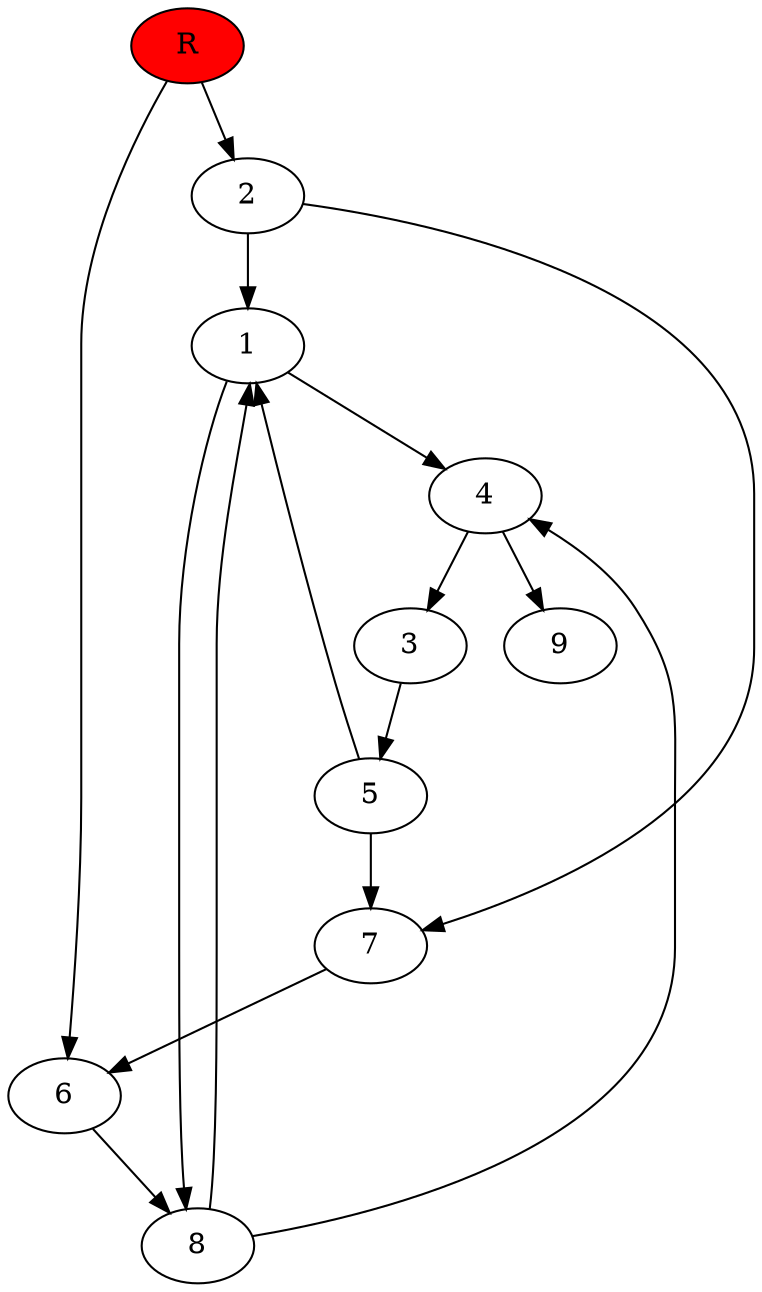 digraph prb42803 {
	1
	2
	3
	4
	5
	6
	7
	8
	R [fillcolor="#ff0000" style=filled]
	1 -> 4
	1 -> 8
	2 -> 1
	2 -> 7
	3 -> 5
	4 -> 3
	4 -> 9
	5 -> 1
	5 -> 7
	6 -> 8
	7 -> 6
	8 -> 1
	8 -> 4
	R -> 2
	R -> 6
}
